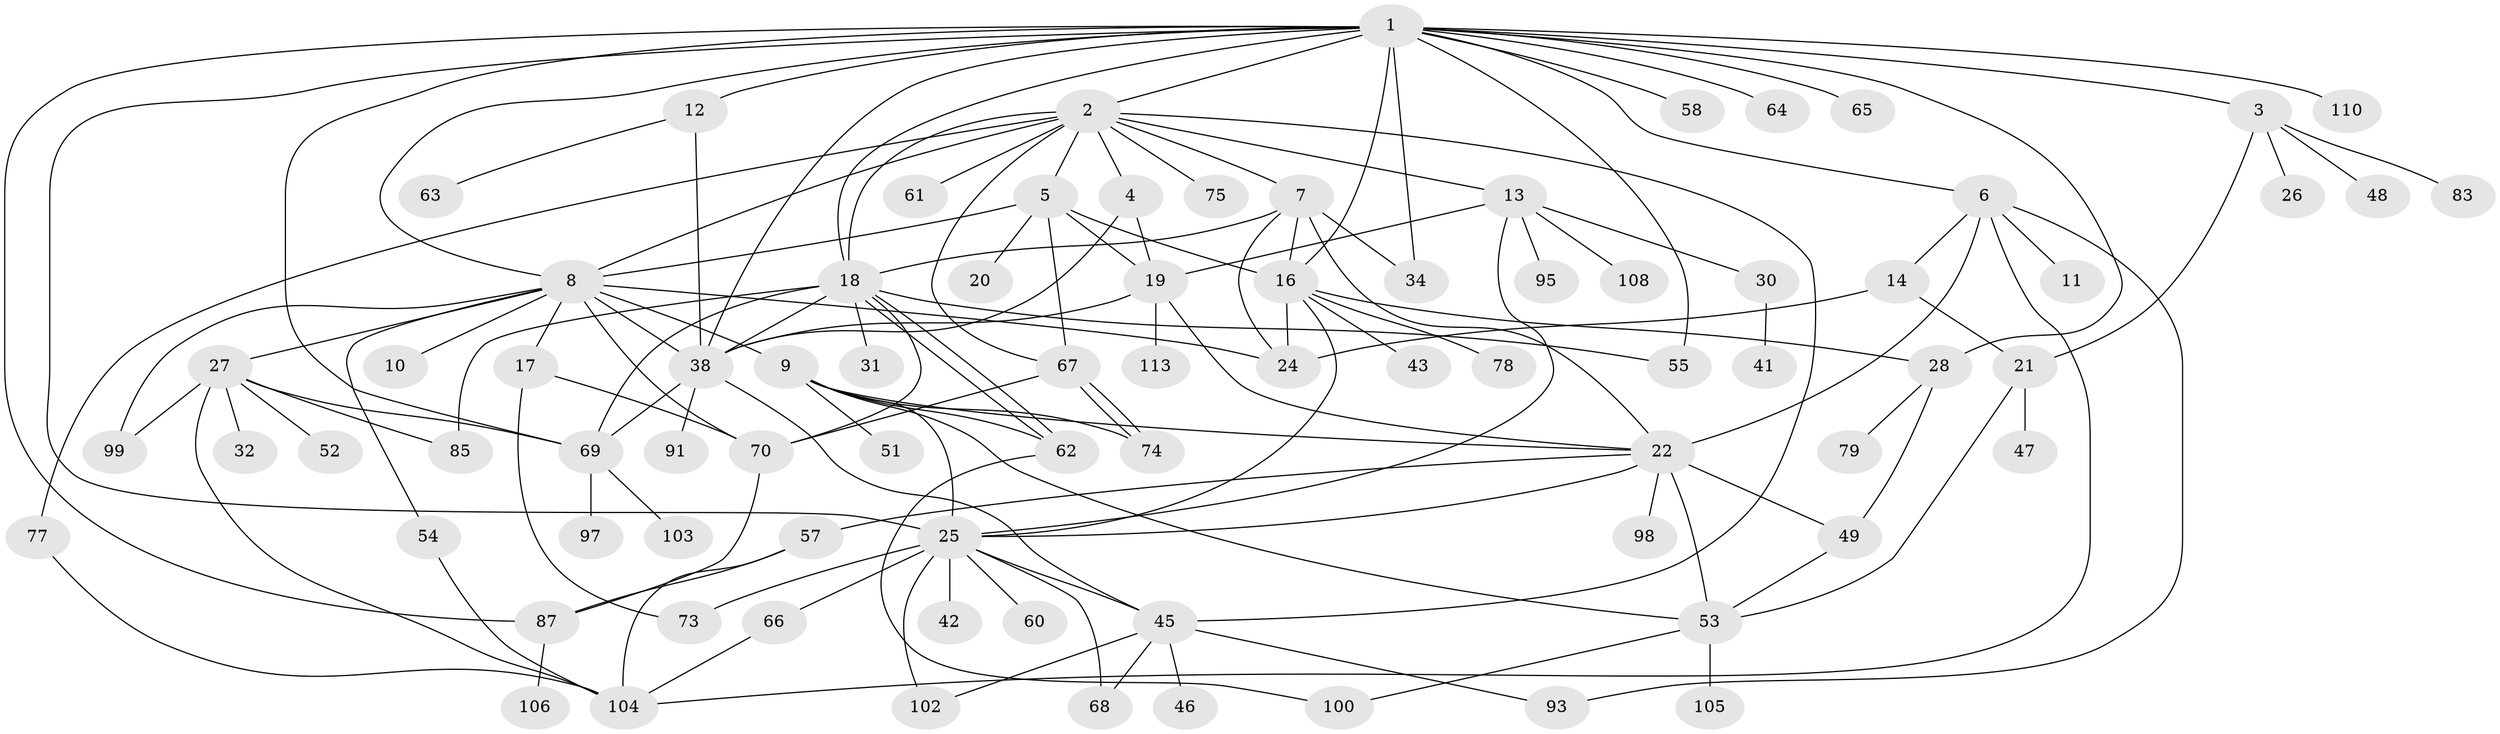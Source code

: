 // Generated by graph-tools (version 1.1) at 2025/51/02/27/25 19:51:55]
// undirected, 81 vertices, 138 edges
graph export_dot {
graph [start="1"]
  node [color=gray90,style=filled];
  1 [super="+101"];
  2 [super="+44"];
  3 [super="+15"];
  4 [super="+84"];
  5 [super="+72"];
  6 [super="+71"];
  7 [super="+36"];
  8 [super="+88"];
  9 [super="+35"];
  10;
  11;
  12;
  13 [super="+23"];
  14;
  16 [super="+96"];
  17;
  18 [super="+89"];
  19 [super="+37"];
  20 [super="+56"];
  21 [super="+40"];
  22 [super="+50"];
  24 [super="+29"];
  25 [super="+33"];
  26;
  27 [super="+82"];
  28 [super="+109"];
  30;
  31 [super="+59"];
  32;
  34;
  38 [super="+39"];
  41;
  42;
  43;
  45 [super="+114"];
  46;
  47;
  48;
  49;
  51;
  52;
  53 [super="+76"];
  54 [super="+80"];
  55;
  57;
  58;
  60;
  61;
  62 [super="+92"];
  63;
  64 [super="+86"];
  65;
  66;
  67 [super="+112"];
  68;
  69 [super="+81"];
  70 [super="+94"];
  73;
  74 [super="+90"];
  75;
  77;
  78;
  79;
  83;
  85;
  87;
  91;
  93;
  95;
  97;
  98;
  99;
  100 [super="+107"];
  102;
  103;
  104 [super="+111"];
  105;
  106;
  108;
  110;
  113;
  1 -- 2;
  1 -- 3;
  1 -- 6;
  1 -- 8;
  1 -- 12;
  1 -- 16;
  1 -- 18;
  1 -- 34;
  1 -- 58;
  1 -- 64;
  1 -- 65;
  1 -- 69;
  1 -- 87;
  1 -- 110;
  1 -- 38;
  1 -- 28;
  1 -- 55;
  1 -- 25;
  2 -- 4;
  2 -- 5;
  2 -- 7;
  2 -- 8;
  2 -- 13;
  2 -- 18;
  2 -- 45;
  2 -- 61;
  2 -- 67;
  2 -- 75;
  2 -- 77;
  3 -- 21;
  3 -- 26;
  3 -- 48;
  3 -- 83;
  4 -- 19;
  4 -- 38;
  5 -- 8;
  5 -- 16;
  5 -- 20;
  5 -- 67;
  5 -- 19;
  6 -- 11;
  6 -- 14;
  6 -- 22;
  6 -- 93;
  6 -- 104;
  7 -- 16;
  7 -- 22;
  7 -- 34;
  7 -- 24;
  7 -- 18;
  8 -- 9;
  8 -- 10;
  8 -- 17;
  8 -- 27;
  8 -- 54;
  8 -- 24;
  8 -- 70;
  8 -- 99;
  8 -- 38;
  9 -- 51;
  9 -- 53;
  9 -- 22;
  9 -- 62;
  9 -- 25 [weight=2];
  9 -- 74;
  12 -- 63;
  12 -- 38;
  13 -- 19;
  13 -- 108;
  13 -- 30;
  13 -- 95;
  13 -- 25;
  14 -- 21;
  14 -- 24;
  16 -- 24;
  16 -- 25;
  16 -- 28;
  16 -- 43;
  16 -- 78;
  17 -- 70;
  17 -- 73;
  18 -- 31;
  18 -- 55;
  18 -- 62;
  18 -- 62;
  18 -- 85;
  18 -- 38;
  18 -- 70;
  18 -- 69;
  19 -- 113;
  19 -- 38;
  19 -- 22;
  21 -- 53;
  21 -- 47;
  22 -- 49;
  22 -- 25;
  22 -- 98;
  22 -- 57;
  22 -- 53;
  25 -- 42;
  25 -- 66;
  25 -- 68;
  25 -- 102;
  25 -- 73;
  25 -- 60;
  25 -- 45;
  27 -- 32;
  27 -- 52;
  27 -- 85;
  27 -- 99;
  27 -- 104;
  27 -- 69;
  28 -- 79;
  28 -- 49;
  30 -- 41;
  38 -- 69;
  38 -- 91;
  38 -- 45;
  45 -- 46;
  45 -- 68;
  45 -- 93;
  45 -- 102;
  49 -- 53;
  53 -- 100;
  53 -- 105;
  54 -- 104;
  57 -- 87;
  57 -- 104;
  62 -- 100;
  66 -- 104;
  67 -- 74;
  67 -- 74;
  67 -- 70;
  69 -- 97;
  69 -- 103;
  70 -- 87;
  77 -- 104;
  87 -- 106;
}
